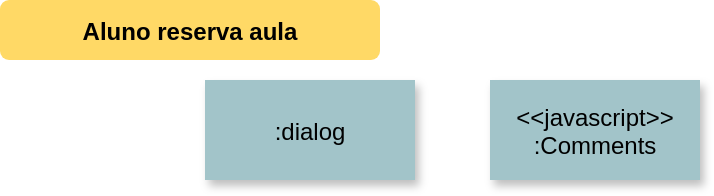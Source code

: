 <mxfile pages="1" version="11.2.4" type="github"><diagram name="Page-1" id="9361dd3d-8414-5efd-6122-117bd74ce7a7"><mxGraphModel dx="1460" dy="864" grid="1" gridSize="10" guides="1" tooltips="1" connect="1" arrows="1" fold="1" page="0" pageScale="1.5" pageWidth="826" pageHeight="1169" background="#ffffff" math="0" shadow="0"><root><mxCell id="0"/><mxCell id="1" parent="0"/><mxCell id="4" value=":dialog" style="shadow=1;fillColor=#A2C4C9;strokeColor=none" parent="1" vertex="1"><mxGeometry x="152.5" y="60" width="105" height="50" as="geometry"/></mxCell><mxCell id="7" value="&lt;&lt;javascript&gt;&gt;&#10;:Comments" style="shadow=1;fillColor=#A2C4C9;strokeColor=none" parent="1" vertex="1"><mxGeometry x="295" y="60" width="105" height="50" as="geometry"/></mxCell><mxCell id="zdmqq-vJ7v56Sh9Q-Qe6-90" value="Aluno reserva aula" style="rounded=1;fontStyle=1;fillColor=#FFD966;strokeColor=none" vertex="1" parent="1"><mxGeometry x="50" y="20" width="190" height="30" as="geometry"/></mxCell></root></mxGraphModel></diagram></mxfile>